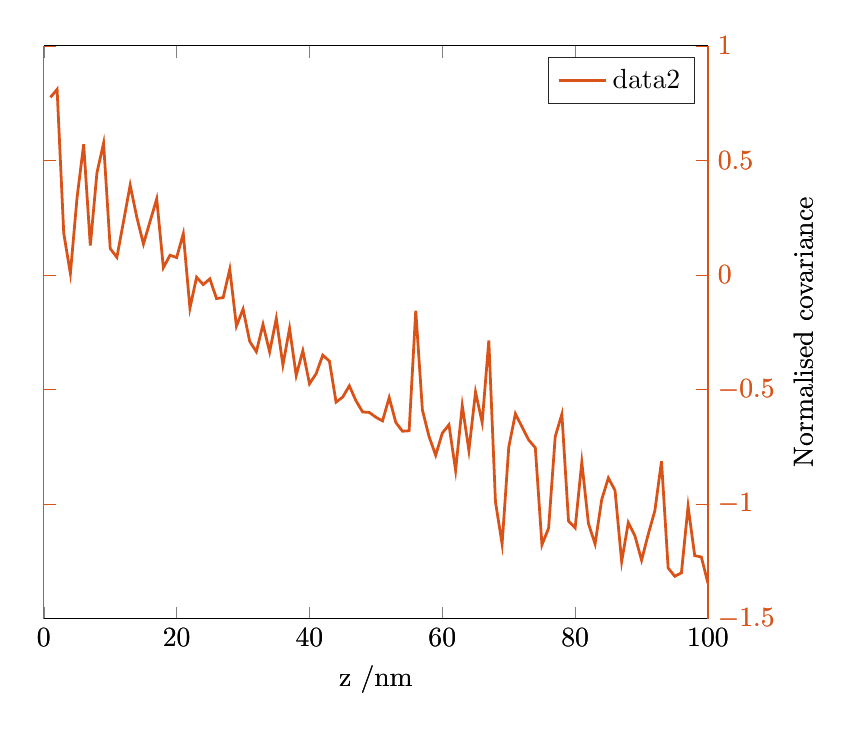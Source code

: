 % This file was created by matlab2tikz.
%
\definecolor{mycolor1}{rgb}{0.0,0.447,0.741}%
\definecolor{mycolor2}{rgb}{0.85,0.325,0.098}%
%
\begin{tikzpicture}

\begin{axis}[%
xmin=0,
xmax=100,
xlabel style={font=\color{white!15!black}},
xlabel={z /nm},
separate axis lines,
every outer y axis line/.append style={mycolor2},
every y tick label/.append style={font=\color{mycolor2}},
every y tick/.append style={mycolor2},
ymin=-1.5,
ymax=1,
ylabel style={font=\color{mycolor2}},
ylabel={Normalised covariance},
axis background/.style={fill=white},
yticklabel pos=right,
legend style={legend cell align=left, align=left, draw=white!15!black},
ylabel near ticks,
xlabel near ticks,
tick scale binop=\times,
scale only axis,
scaled ticks=false,
ticklabel style={/pgf/number format/fixed},
every x tick scale label/.style={at={(1,0)},xshift=4pt,anchor=south west,inner sep=0pt}
]
\addplot [color=mycolor1, line width=1.0pt]
  table[row sep=crcr]{%
1	0.889\\
2	0.941\\
3	0.666\\
4	0.632\\
5	0.652\\
6	0.747\\
7	0.682\\
8	0.672\\
9	0.763\\
10	0.577\\
11	0.62\\
12	0.606\\
13	0.622\\
14	0.568\\
15	0.578\\
16	0.58\\
17	0.619\\
18	0.552\\
19	0.534\\
20	0.473\\
21	0.538\\
22	0.462\\
23	0.445\\
24	0.454\\
25	0.443\\
26	0.441\\
27	0.425\\
28	0.426\\
29	0.393\\
30	0.419\\
31	0.368\\
32	0.329\\
33	0.408\\
34	0.339\\
35	0.38\\
36	0.292\\
37	0.369\\
38	0.303\\
39	0.303\\
40	0.289\\
41	0.289\\
42	0.302\\
43	0.278\\
44	0.278\\
45	0.294\\
46	0.281\\
47	0.212\\
48	0.205\\
49	0.237\\
50	0.221\\
51	0.236\\
52	0.234\\
53	0.236\\
54	0.196\\
55	0.175\\
56	0.189\\
57	0.211\\
58	0.18\\
59	0.164\\
60	0.175\\
61	0.167\\
62	0.139\\
63	0.156\\
64	0.131\\
65	0.145\\
66	0.133\\
67	0.184\\
68	0.141\\
69	0.079\\
70	0.133\\
71	0.13\\
72	0.134\\
73	0.113\\
74	0.139\\
75	0.106\\
76	0.079\\
77	0.101\\
78	0.184\\
79	0.094\\
80	0.066\\
81	0.154\\
82	0.095\\
83	0.102\\
84	0.144\\
85	0.138\\
86	0.116\\
87	0.125\\
88	0.143\\
89	0.118\\
90	0.118\\
91	0.112\\
92	0.079\\
93	0.106\\
94	0.065\\
95	0.115\\
96	0.034\\
97	0.132\\
98	0.092\\
99	0.109\\
100	0.091\\
};
\addlegendentry{data1}

\end{axis}

\begin{axis}[%
xmin=0,
xmax=100,
xlabel style={font=\color{white!15!black}},
xlabel={z /nm},
separate axis lines,
every outer y axis line/.append style={mycolor2},
every y tick label/.append style={font=\color{mycolor2}},
every y tick/.append style={mycolor2},
ymin=-1.5,
ymax=1,
ylabel style={font=\color{mycolor2}},
ylabel={Normalised covariance},
axis background/.style={fill=white},
yticklabel pos=right,
legend style={legend cell align=left, align=left, draw=white!15!black},
ylabel near ticks,
xlabel near ticks,
tick scale binop=\times,
scale only axis,
scaled ticks=false,
ticklabel style={/pgf/number format/fixed},
every x tick scale label/.style={at={(1,0)},xshift=4pt,anchor=south west,inner sep=0pt}
]

\addplot [color=mycolor2, line width=1.0pt]
  table[row sep=crcr]{%
1	0.775\\
2	0.81\\
3	0.182\\
4	0.006\\
5	0.336\\
6	0.57\\
7	0.128\\
8	0.446\\
9	0.575\\
10	0.115\\
11	0.077\\
12	0.233\\
13	0.392\\
14	0.252\\
15	0.135\\
16	0.234\\
17	0.332\\
18	0.032\\
19	0.086\\
20	0.076\\
21	0.18\\
22	-0.145\\
23	-0.01\\
24	-0.042\\
25	-0.017\\
26	-0.103\\
27	-0.099\\
28	0.025\\
29	-0.223\\
30	-0.149\\
31	-0.29\\
32	-0.335\\
33	-0.216\\
34	-0.336\\
35	-0.19\\
36	-0.393\\
37	-0.233\\
38	-0.439\\
39	-0.331\\
40	-0.475\\
41	-0.431\\
42	-0.35\\
43	-0.376\\
44	-0.555\\
45	-0.533\\
46	-0.484\\
47	-0.549\\
48	-0.598\\
49	-0.6\\
50	-0.621\\
51	-0.637\\
52	-0.535\\
53	-0.644\\
54	-0.682\\
55	-0.68\\
56	-0.156\\
57	-0.589\\
58	-0.705\\
59	-0.787\\
60	-0.69\\
61	-0.654\\
62	-0.853\\
63	-0.57\\
64	-0.766\\
65	-0.511\\
66	-0.644\\
67	-0.286\\
68	-0.99\\
69	-1.174\\
70	-0.752\\
71	-0.606\\
72	-0.663\\
73	-0.72\\
74	-0.754\\
75	-1.178\\
76	-1.105\\
77	-0.705\\
78	-0.608\\
79	-1.074\\
80	-1.104\\
81	-0.817\\
82	-1.085\\
83	-1.174\\
84	-0.98\\
85	-0.886\\
86	-0.94\\
87	-1.251\\
88	-1.081\\
89	-1.139\\
90	-1.245\\
91	-1.132\\
92	-1.029\\
93	-0.813\\
94	-1.279\\
95	-1.315\\
96	-1.3\\
97	-1.01\\
98	-1.225\\
99	-1.231\\
100	-1.346\\
};
\addlegendentry{data2}

\end{axis}
\end{tikzpicture}%
